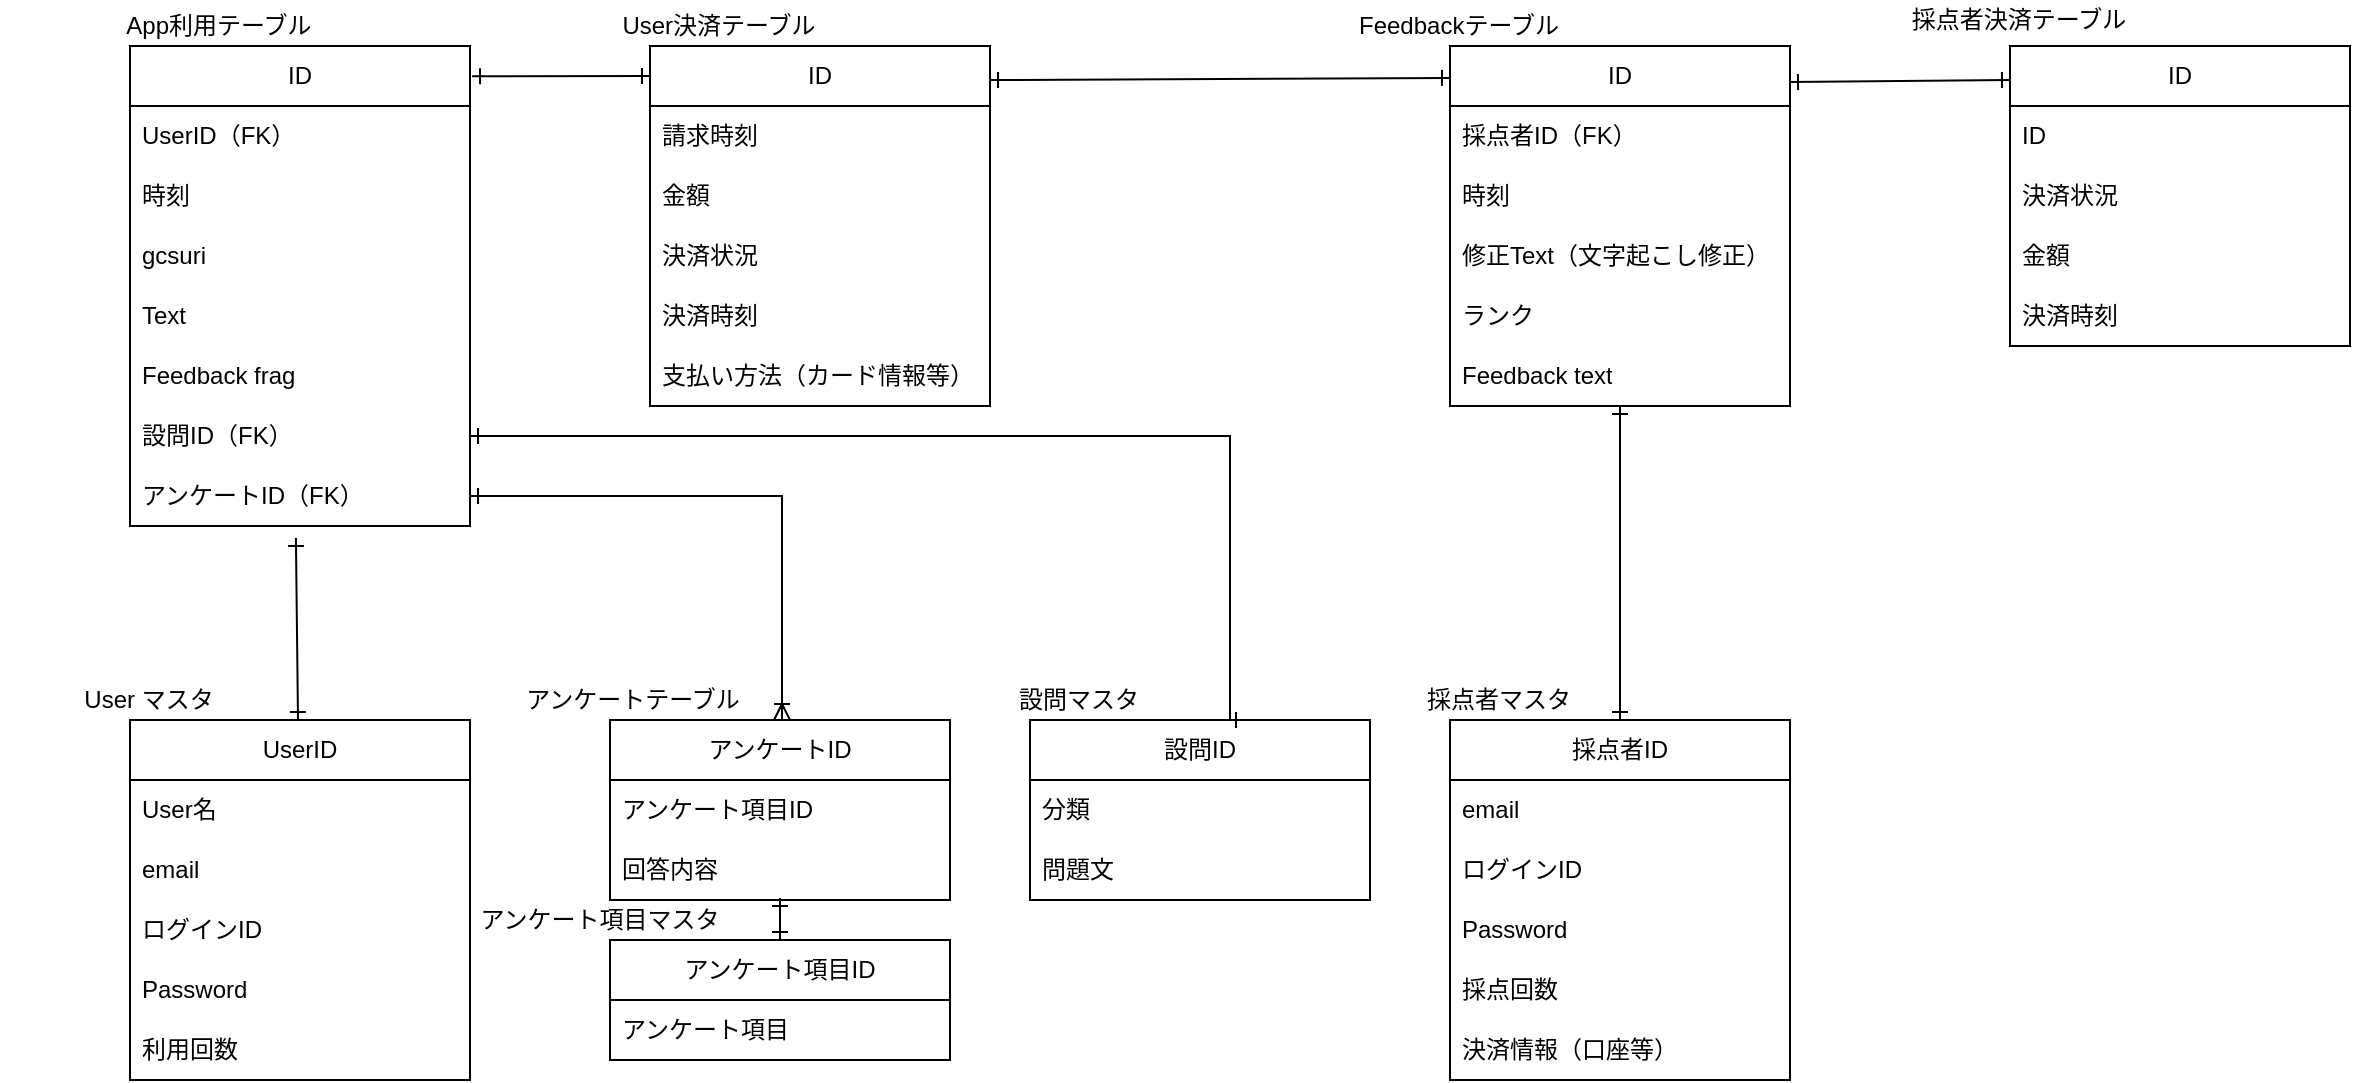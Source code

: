 <mxfile version="21.3.5" type="github">
  <diagram id="R2lEEEUBdFMjLlhIrx00" name="Page-1">
    <mxGraphModel dx="1625" dy="714" grid="1" gridSize="10" guides="1" tooltips="1" connect="1" arrows="1" fold="1" page="1" pageScale="1" pageWidth="850" pageHeight="1100" math="0" shadow="0" extFonts="Permanent Marker^https://fonts.googleapis.com/css?family=Permanent+Marker">
      <root>
        <mxCell id="0" />
        <mxCell id="1" parent="0" />
        <mxCell id="HUpHQ43C0Kg3qeBBqf7o-21" value="ID" style="swimlane;fontStyle=0;childLayout=stackLayout;horizontal=1;startSize=30;horizontalStack=0;resizeParent=1;resizeParentMax=0;resizeLast=0;collapsible=1;marginBottom=0;whiteSpace=wrap;html=1;" vertex="1" parent="1">
          <mxGeometry x="120" y="73" width="170" height="240" as="geometry">
            <mxRectangle x="380" y="500" width="60" height="30" as="alternateBounds" />
          </mxGeometry>
        </mxCell>
        <mxCell id="HUpHQ43C0Kg3qeBBqf7o-125" value="UserID（FK）" style="text;strokeColor=none;fillColor=none;align=left;verticalAlign=middle;spacingLeft=4;spacingRight=4;overflow=hidden;points=[[0,0.5],[1,0.5]];portConstraint=eastwest;rotatable=0;whiteSpace=wrap;html=1;" vertex="1" parent="HUpHQ43C0Kg3qeBBqf7o-21">
          <mxGeometry y="30" width="170" height="30" as="geometry" />
        </mxCell>
        <mxCell id="HUpHQ43C0Kg3qeBBqf7o-23" value="時刻" style="text;strokeColor=none;fillColor=none;align=left;verticalAlign=middle;spacingLeft=4;spacingRight=4;overflow=hidden;points=[[0,0.5],[1,0.5]];portConstraint=eastwest;rotatable=0;whiteSpace=wrap;html=1;" vertex="1" parent="HUpHQ43C0Kg3qeBBqf7o-21">
          <mxGeometry y="60" width="170" height="30" as="geometry" />
        </mxCell>
        <mxCell id="HUpHQ43C0Kg3qeBBqf7o-24" value="gcsuri" style="text;strokeColor=none;fillColor=none;align=left;verticalAlign=middle;spacingLeft=4;spacingRight=4;overflow=hidden;points=[[0,0.5],[1,0.5]];portConstraint=eastwest;rotatable=0;whiteSpace=wrap;html=1;" vertex="1" parent="HUpHQ43C0Kg3qeBBqf7o-21">
          <mxGeometry y="90" width="170" height="30" as="geometry" />
        </mxCell>
        <mxCell id="HUpHQ43C0Kg3qeBBqf7o-25" value="Text" style="text;strokeColor=none;fillColor=none;align=left;verticalAlign=middle;spacingLeft=4;spacingRight=4;overflow=hidden;points=[[0,0.5],[1,0.5]];portConstraint=eastwest;rotatable=0;whiteSpace=wrap;html=1;" vertex="1" parent="HUpHQ43C0Kg3qeBBqf7o-21">
          <mxGeometry y="120" width="170" height="30" as="geometry" />
        </mxCell>
        <mxCell id="HUpHQ43C0Kg3qeBBqf7o-28" value="Feedback frag" style="text;strokeColor=none;fillColor=none;align=left;verticalAlign=middle;spacingLeft=4;spacingRight=4;overflow=hidden;points=[[0,0.5],[1,0.5]];portConstraint=eastwest;rotatable=0;whiteSpace=wrap;html=1;" vertex="1" parent="HUpHQ43C0Kg3qeBBqf7o-21">
          <mxGeometry y="150" width="170" height="30" as="geometry" />
        </mxCell>
        <mxCell id="HUpHQ43C0Kg3qeBBqf7o-58" value="設問ID（FK）" style="text;strokeColor=none;fillColor=none;align=left;verticalAlign=middle;spacingLeft=4;spacingRight=4;overflow=hidden;points=[[0,0.5],[1,0.5]];portConstraint=eastwest;rotatable=0;whiteSpace=wrap;html=1;" vertex="1" parent="HUpHQ43C0Kg3qeBBqf7o-21">
          <mxGeometry y="180" width="170" height="30" as="geometry" />
        </mxCell>
        <mxCell id="HUpHQ43C0Kg3qeBBqf7o-97" value="アンケートID（FK）" style="text;strokeColor=none;fillColor=none;align=left;verticalAlign=middle;spacingLeft=4;spacingRight=4;overflow=hidden;points=[[0,0.5],[1,0.5]];portConstraint=eastwest;rotatable=0;whiteSpace=wrap;html=1;" vertex="1" parent="HUpHQ43C0Kg3qeBBqf7o-21">
          <mxGeometry y="210" width="170" height="30" as="geometry" />
        </mxCell>
        <mxCell id="HUpHQ43C0Kg3qeBBqf7o-30" value="UserID" style="swimlane;fontStyle=0;childLayout=stackLayout;horizontal=1;startSize=30;horizontalStack=0;resizeParent=1;resizeParentMax=0;resizeLast=0;collapsible=1;marginBottom=0;whiteSpace=wrap;html=1;" vertex="1" parent="1">
          <mxGeometry x="120" y="410" width="170" height="180" as="geometry">
            <mxRectangle x="380" y="500" width="60" height="30" as="alternateBounds" />
          </mxGeometry>
        </mxCell>
        <mxCell id="HUpHQ43C0Kg3qeBBqf7o-93" value="User名" style="text;strokeColor=none;fillColor=none;align=left;verticalAlign=middle;spacingLeft=4;spacingRight=4;overflow=hidden;points=[[0,0.5],[1,0.5]];portConstraint=eastwest;rotatable=0;whiteSpace=wrap;html=1;" vertex="1" parent="HUpHQ43C0Kg3qeBBqf7o-30">
          <mxGeometry y="30" width="170" height="30" as="geometry" />
        </mxCell>
        <mxCell id="HUpHQ43C0Kg3qeBBqf7o-32" value="email" style="text;strokeColor=none;fillColor=none;align=left;verticalAlign=middle;spacingLeft=4;spacingRight=4;overflow=hidden;points=[[0,0.5],[1,0.5]];portConstraint=eastwest;rotatable=0;whiteSpace=wrap;html=1;" vertex="1" parent="HUpHQ43C0Kg3qeBBqf7o-30">
          <mxGeometry y="60" width="170" height="30" as="geometry" />
        </mxCell>
        <mxCell id="HUpHQ43C0Kg3qeBBqf7o-33" value="ログインID" style="text;strokeColor=none;fillColor=none;align=left;verticalAlign=middle;spacingLeft=4;spacingRight=4;overflow=hidden;points=[[0,0.5],[1,0.5]];portConstraint=eastwest;rotatable=0;whiteSpace=wrap;html=1;" vertex="1" parent="HUpHQ43C0Kg3qeBBqf7o-30">
          <mxGeometry y="90" width="170" height="30" as="geometry" />
        </mxCell>
        <mxCell id="HUpHQ43C0Kg3qeBBqf7o-34" value="Password" style="text;strokeColor=none;fillColor=none;align=left;verticalAlign=middle;spacingLeft=4;spacingRight=4;overflow=hidden;points=[[0,0.5],[1,0.5]];portConstraint=eastwest;rotatable=0;whiteSpace=wrap;html=1;" vertex="1" parent="HUpHQ43C0Kg3qeBBqf7o-30">
          <mxGeometry y="120" width="170" height="30" as="geometry" />
        </mxCell>
        <mxCell id="HUpHQ43C0Kg3qeBBqf7o-35" value="利用回数" style="text;strokeColor=none;fillColor=none;align=left;verticalAlign=middle;spacingLeft=4;spacingRight=4;overflow=hidden;points=[[0,0.5],[1,0.5]];portConstraint=eastwest;rotatable=0;whiteSpace=wrap;html=1;" vertex="1" parent="HUpHQ43C0Kg3qeBBqf7o-30">
          <mxGeometry y="150" width="170" height="30" as="geometry" />
        </mxCell>
        <mxCell id="HUpHQ43C0Kg3qeBBqf7o-40" value="ID" style="swimlane;fontStyle=0;childLayout=stackLayout;horizontal=1;startSize=30;horizontalStack=0;resizeParent=1;resizeParentMax=0;resizeLast=0;collapsible=1;marginBottom=0;whiteSpace=wrap;html=1;" vertex="1" parent="1">
          <mxGeometry x="380" y="73" width="170" height="180" as="geometry">
            <mxRectangle x="380" y="500" width="60" height="30" as="alternateBounds" />
          </mxGeometry>
        </mxCell>
        <mxCell id="HUpHQ43C0Kg3qeBBqf7o-95" value="請求時刻" style="text;strokeColor=none;fillColor=none;align=left;verticalAlign=middle;spacingLeft=4;spacingRight=4;overflow=hidden;points=[[0,0.5],[1,0.5]];portConstraint=eastwest;rotatable=0;whiteSpace=wrap;html=1;" vertex="1" parent="HUpHQ43C0Kg3qeBBqf7o-40">
          <mxGeometry y="30" width="170" height="30" as="geometry" />
        </mxCell>
        <mxCell id="HUpHQ43C0Kg3qeBBqf7o-43" value="金額" style="text;strokeColor=none;fillColor=none;align=left;verticalAlign=middle;spacingLeft=4;spacingRight=4;overflow=hidden;points=[[0,0.5],[1,0.5]];portConstraint=eastwest;rotatable=0;whiteSpace=wrap;html=1;" vertex="1" parent="HUpHQ43C0Kg3qeBBqf7o-40">
          <mxGeometry y="60" width="170" height="30" as="geometry" />
        </mxCell>
        <mxCell id="HUpHQ43C0Kg3qeBBqf7o-96" value="決済状況" style="text;strokeColor=none;fillColor=none;align=left;verticalAlign=middle;spacingLeft=4;spacingRight=4;overflow=hidden;points=[[0,0.5],[1,0.5]];portConstraint=eastwest;rotatable=0;whiteSpace=wrap;html=1;" vertex="1" parent="HUpHQ43C0Kg3qeBBqf7o-40">
          <mxGeometry y="90" width="170" height="30" as="geometry" />
        </mxCell>
        <mxCell id="HUpHQ43C0Kg3qeBBqf7o-42" value="決済時刻" style="text;strokeColor=none;fillColor=none;align=left;verticalAlign=middle;spacingLeft=4;spacingRight=4;overflow=hidden;points=[[0,0.5],[1,0.5]];portConstraint=eastwest;rotatable=0;whiteSpace=wrap;html=1;" vertex="1" parent="HUpHQ43C0Kg3qeBBqf7o-40">
          <mxGeometry y="120" width="170" height="30" as="geometry" />
        </mxCell>
        <mxCell id="HUpHQ43C0Kg3qeBBqf7o-44" value="支払い方法（カード情報等）" style="text;strokeColor=none;fillColor=none;align=left;verticalAlign=middle;spacingLeft=4;spacingRight=4;overflow=hidden;points=[[0,0.5],[1,0.5]];portConstraint=eastwest;rotatable=0;whiteSpace=wrap;html=1;" vertex="1" parent="HUpHQ43C0Kg3qeBBqf7o-40">
          <mxGeometry y="150" width="170" height="30" as="geometry" />
        </mxCell>
        <mxCell id="HUpHQ43C0Kg3qeBBqf7o-49" value="ID" style="swimlane;fontStyle=0;childLayout=stackLayout;horizontal=1;startSize=30;horizontalStack=0;resizeParent=1;resizeParentMax=0;resizeLast=0;collapsible=1;marginBottom=0;whiteSpace=wrap;html=1;" vertex="1" parent="1">
          <mxGeometry x="780" y="73" width="170" height="180" as="geometry">
            <mxRectangle x="380" y="500" width="60" height="30" as="alternateBounds" />
          </mxGeometry>
        </mxCell>
        <mxCell id="HUpHQ43C0Kg3qeBBqf7o-83" value="採点者ID（FK）" style="text;strokeColor=none;fillColor=none;align=left;verticalAlign=middle;spacingLeft=4;spacingRight=4;overflow=hidden;points=[[0,0.5],[1,0.5]];portConstraint=eastwest;rotatable=0;whiteSpace=wrap;html=1;" vertex="1" parent="HUpHQ43C0Kg3qeBBqf7o-49">
          <mxGeometry y="30" width="170" height="30" as="geometry" />
        </mxCell>
        <mxCell id="HUpHQ43C0Kg3qeBBqf7o-51" value="時刻" style="text;strokeColor=none;fillColor=none;align=left;verticalAlign=middle;spacingLeft=4;spacingRight=4;overflow=hidden;points=[[0,0.5],[1,0.5]];portConstraint=eastwest;rotatable=0;whiteSpace=wrap;html=1;" vertex="1" parent="HUpHQ43C0Kg3qeBBqf7o-49">
          <mxGeometry y="60" width="170" height="30" as="geometry" />
        </mxCell>
        <mxCell id="HUpHQ43C0Kg3qeBBqf7o-55" value="修正Text（文字起こし修正）" style="text;strokeColor=none;fillColor=none;align=left;verticalAlign=middle;spacingLeft=4;spacingRight=4;overflow=hidden;points=[[0,0.5],[1,0.5]];portConstraint=eastwest;rotatable=0;whiteSpace=wrap;html=1;" vertex="1" parent="HUpHQ43C0Kg3qeBBqf7o-49">
          <mxGeometry y="90" width="170" height="30" as="geometry" />
        </mxCell>
        <mxCell id="HUpHQ43C0Kg3qeBBqf7o-67" value="ランク" style="text;strokeColor=none;fillColor=none;align=left;verticalAlign=middle;spacingLeft=4;spacingRight=4;overflow=hidden;points=[[0,0.5],[1,0.5]];portConstraint=eastwest;rotatable=0;whiteSpace=wrap;html=1;" vertex="1" parent="HUpHQ43C0Kg3qeBBqf7o-49">
          <mxGeometry y="120" width="170" height="30" as="geometry" />
        </mxCell>
        <mxCell id="HUpHQ43C0Kg3qeBBqf7o-68" value="Feedback text" style="text;strokeColor=none;fillColor=none;align=left;verticalAlign=middle;spacingLeft=4;spacingRight=4;overflow=hidden;points=[[0,0.5],[1,0.5]];portConstraint=eastwest;rotatable=0;whiteSpace=wrap;html=1;" vertex="1" parent="HUpHQ43C0Kg3qeBBqf7o-49">
          <mxGeometry y="150" width="170" height="30" as="geometry" />
        </mxCell>
        <mxCell id="HUpHQ43C0Kg3qeBBqf7o-59" value="設問ID" style="swimlane;fontStyle=0;childLayout=stackLayout;horizontal=1;startSize=30;horizontalStack=0;resizeParent=1;resizeParentMax=0;resizeLast=0;collapsible=1;marginBottom=0;whiteSpace=wrap;html=1;" vertex="1" parent="1">
          <mxGeometry x="570" y="410" width="170" height="90" as="geometry">
            <mxRectangle x="380" y="500" width="60" height="30" as="alternateBounds" />
          </mxGeometry>
        </mxCell>
        <mxCell id="HUpHQ43C0Kg3qeBBqf7o-61" value="分類" style="text;strokeColor=none;fillColor=none;align=left;verticalAlign=middle;spacingLeft=4;spacingRight=4;overflow=hidden;points=[[0,0.5],[1,0.5]];portConstraint=eastwest;rotatable=0;whiteSpace=wrap;html=1;" vertex="1" parent="HUpHQ43C0Kg3qeBBqf7o-59">
          <mxGeometry y="30" width="170" height="30" as="geometry" />
        </mxCell>
        <mxCell id="HUpHQ43C0Kg3qeBBqf7o-62" value="問題文" style="text;strokeColor=none;fillColor=none;align=left;verticalAlign=middle;spacingLeft=4;spacingRight=4;overflow=hidden;points=[[0,0.5],[1,0.5]];portConstraint=eastwest;rotatable=0;whiteSpace=wrap;html=1;" vertex="1" parent="HUpHQ43C0Kg3qeBBqf7o-59">
          <mxGeometry y="60" width="170" height="30" as="geometry" />
        </mxCell>
        <mxCell id="HUpHQ43C0Kg3qeBBqf7o-78" value="ID" style="swimlane;fontStyle=0;childLayout=stackLayout;horizontal=1;startSize=30;horizontalStack=0;resizeParent=1;resizeParentMax=0;resizeLast=0;collapsible=1;marginBottom=0;whiteSpace=wrap;html=1;" vertex="1" parent="1">
          <mxGeometry x="1060" y="73" width="170" height="150" as="geometry">
            <mxRectangle x="380" y="500" width="60" height="30" as="alternateBounds" />
          </mxGeometry>
        </mxCell>
        <mxCell id="HUpHQ43C0Kg3qeBBqf7o-79" value="ID" style="text;strokeColor=none;fillColor=none;align=left;verticalAlign=middle;spacingLeft=4;spacingRight=4;overflow=hidden;points=[[0,0.5],[1,0.5]];portConstraint=eastwest;rotatable=0;whiteSpace=wrap;html=1;" vertex="1" parent="HUpHQ43C0Kg3qeBBqf7o-78">
          <mxGeometry y="30" width="170" height="30" as="geometry" />
        </mxCell>
        <mxCell id="HUpHQ43C0Kg3qeBBqf7o-80" value="決済状況" style="text;strokeColor=none;fillColor=none;align=left;verticalAlign=middle;spacingLeft=4;spacingRight=4;overflow=hidden;points=[[0,0.5],[1,0.5]];portConstraint=eastwest;rotatable=0;whiteSpace=wrap;html=1;" vertex="1" parent="HUpHQ43C0Kg3qeBBqf7o-78">
          <mxGeometry y="60" width="170" height="30" as="geometry" />
        </mxCell>
        <mxCell id="HUpHQ43C0Kg3qeBBqf7o-81" value="金額" style="text;strokeColor=none;fillColor=none;align=left;verticalAlign=middle;spacingLeft=4;spacingRight=4;overflow=hidden;points=[[0,0.5],[1,0.5]];portConstraint=eastwest;rotatable=0;whiteSpace=wrap;html=1;" vertex="1" parent="HUpHQ43C0Kg3qeBBqf7o-78">
          <mxGeometry y="90" width="170" height="30" as="geometry" />
        </mxCell>
        <mxCell id="HUpHQ43C0Kg3qeBBqf7o-111" value="決済時刻" style="text;strokeColor=none;fillColor=none;align=left;verticalAlign=middle;spacingLeft=4;spacingRight=4;overflow=hidden;points=[[0,0.5],[1,0.5]];portConstraint=eastwest;rotatable=0;whiteSpace=wrap;html=1;" vertex="1" parent="HUpHQ43C0Kg3qeBBqf7o-78">
          <mxGeometry y="120" width="170" height="30" as="geometry" />
        </mxCell>
        <mxCell id="HUpHQ43C0Kg3qeBBqf7o-84" value="採点者ID" style="swimlane;fontStyle=0;childLayout=stackLayout;horizontal=1;startSize=30;horizontalStack=0;resizeParent=1;resizeParentMax=0;resizeLast=0;collapsible=1;marginBottom=0;whiteSpace=wrap;html=1;" vertex="1" parent="1">
          <mxGeometry x="780" y="410" width="170" height="180" as="geometry">
            <mxRectangle x="380" y="500" width="60" height="30" as="alternateBounds" />
          </mxGeometry>
        </mxCell>
        <mxCell id="HUpHQ43C0Kg3qeBBqf7o-86" value="email" style="text;strokeColor=none;fillColor=none;align=left;verticalAlign=middle;spacingLeft=4;spacingRight=4;overflow=hidden;points=[[0,0.5],[1,0.5]];portConstraint=eastwest;rotatable=0;whiteSpace=wrap;html=1;" vertex="1" parent="HUpHQ43C0Kg3qeBBqf7o-84">
          <mxGeometry y="30" width="170" height="30" as="geometry" />
        </mxCell>
        <mxCell id="HUpHQ43C0Kg3qeBBqf7o-87" value="ログインID" style="text;strokeColor=none;fillColor=none;align=left;verticalAlign=middle;spacingLeft=4;spacingRight=4;overflow=hidden;points=[[0,0.5],[1,0.5]];portConstraint=eastwest;rotatable=0;whiteSpace=wrap;html=1;" vertex="1" parent="HUpHQ43C0Kg3qeBBqf7o-84">
          <mxGeometry y="60" width="170" height="30" as="geometry" />
        </mxCell>
        <mxCell id="HUpHQ43C0Kg3qeBBqf7o-88" value="Password" style="text;strokeColor=none;fillColor=none;align=left;verticalAlign=middle;spacingLeft=4;spacingRight=4;overflow=hidden;points=[[0,0.5],[1,0.5]];portConstraint=eastwest;rotatable=0;whiteSpace=wrap;html=1;" vertex="1" parent="HUpHQ43C0Kg3qeBBqf7o-84">
          <mxGeometry y="90" width="170" height="30" as="geometry" />
        </mxCell>
        <mxCell id="HUpHQ43C0Kg3qeBBqf7o-89" value="採点回数" style="text;strokeColor=none;fillColor=none;align=left;verticalAlign=middle;spacingLeft=4;spacingRight=4;overflow=hidden;points=[[0,0.5],[1,0.5]];portConstraint=eastwest;rotatable=0;whiteSpace=wrap;html=1;" vertex="1" parent="HUpHQ43C0Kg3qeBBqf7o-84">
          <mxGeometry y="120" width="170" height="30" as="geometry" />
        </mxCell>
        <mxCell id="HUpHQ43C0Kg3qeBBqf7o-90" value="決済情報（口座等）" style="text;strokeColor=none;fillColor=none;align=left;verticalAlign=middle;spacingLeft=4;spacingRight=4;overflow=hidden;points=[[0,0.5],[1,0.5]];portConstraint=eastwest;rotatable=0;whiteSpace=wrap;html=1;" vertex="1" parent="HUpHQ43C0Kg3qeBBqf7o-84">
          <mxGeometry y="150" width="170" height="30" as="geometry" />
        </mxCell>
        <mxCell id="HUpHQ43C0Kg3qeBBqf7o-98" value="アンケートID" style="swimlane;fontStyle=0;childLayout=stackLayout;horizontal=1;startSize=30;horizontalStack=0;resizeParent=1;resizeParentMax=0;resizeLast=0;collapsible=1;marginBottom=0;whiteSpace=wrap;html=1;" vertex="1" parent="1">
          <mxGeometry x="360" y="410" width="170" height="90" as="geometry">
            <mxRectangle x="380" y="500" width="60" height="30" as="alternateBounds" />
          </mxGeometry>
        </mxCell>
        <mxCell id="HUpHQ43C0Kg3qeBBqf7o-99" value="アンケート項目ID" style="text;strokeColor=none;fillColor=none;align=left;verticalAlign=middle;spacingLeft=4;spacingRight=4;overflow=hidden;points=[[0,0.5],[1,0.5]];portConstraint=eastwest;rotatable=0;whiteSpace=wrap;html=1;" vertex="1" parent="HUpHQ43C0Kg3qeBBqf7o-98">
          <mxGeometry y="30" width="170" height="30" as="geometry" />
        </mxCell>
        <mxCell id="HUpHQ43C0Kg3qeBBqf7o-100" value="回答内容" style="text;strokeColor=none;fillColor=none;align=left;verticalAlign=middle;spacingLeft=4;spacingRight=4;overflow=hidden;points=[[0,0.5],[1,0.5]];portConstraint=eastwest;rotatable=0;whiteSpace=wrap;html=1;" vertex="1" parent="HUpHQ43C0Kg3qeBBqf7o-98">
          <mxGeometry y="60" width="170" height="30" as="geometry" />
        </mxCell>
        <mxCell id="HUpHQ43C0Kg3qeBBqf7o-106" value="アンケート項目ID" style="swimlane;fontStyle=0;childLayout=stackLayout;horizontal=1;startSize=30;horizontalStack=0;resizeParent=1;resizeParentMax=0;resizeLast=0;collapsible=1;marginBottom=0;whiteSpace=wrap;html=1;" vertex="1" parent="1">
          <mxGeometry x="360" y="520" width="170" height="60" as="geometry">
            <mxRectangle x="380" y="500" width="60" height="30" as="alternateBounds" />
          </mxGeometry>
        </mxCell>
        <mxCell id="HUpHQ43C0Kg3qeBBqf7o-108" value="アンケート項目" style="text;strokeColor=none;fillColor=none;align=left;verticalAlign=middle;spacingLeft=4;spacingRight=4;overflow=hidden;points=[[0,0.5],[1,0.5]];portConstraint=eastwest;rotatable=0;whiteSpace=wrap;html=1;" vertex="1" parent="HUpHQ43C0Kg3qeBBqf7o-106">
          <mxGeometry y="30" width="170" height="30" as="geometry" />
        </mxCell>
        <mxCell id="HUpHQ43C0Kg3qeBBqf7o-119" value="" style="endArrow=ERone;html=1;rounded=0;curved=1;entryX=0.5;entryY=0;entryDx=0;entryDy=0;startArrow=ERone;startFill=0;endFill=0;exitX=0.5;exitY=0.967;exitDx=0;exitDy=0;exitPerimeter=0;" edge="1" parent="1" source="HUpHQ43C0Kg3qeBBqf7o-100" target="HUpHQ43C0Kg3qeBBqf7o-106">
          <mxGeometry width="50" height="50" relative="1" as="geometry">
            <mxPoint x="630" y="155" as="sourcePoint" />
            <mxPoint x="660" y="155" as="targetPoint" />
          </mxGeometry>
        </mxCell>
        <mxCell id="HUpHQ43C0Kg3qeBBqf7o-120" value="" style="endArrow=ERone;html=1;rounded=0;curved=1;startArrow=ERone;startFill=0;endFill=0;exitX=0.5;exitY=0;exitDx=0;exitDy=0;exitPerimeter=0;" edge="1" parent="1" source="HUpHQ43C0Kg3qeBBqf7o-84" target="HUpHQ43C0Kg3qeBBqf7o-68">
          <mxGeometry width="50" height="50" relative="1" as="geometry">
            <mxPoint x="936.256" y="410" as="sourcePoint" />
            <mxPoint x="930.95" y="313" as="targetPoint" />
          </mxGeometry>
        </mxCell>
        <mxCell id="HUpHQ43C0Kg3qeBBqf7o-124" value="App利用テーブル" style="rounded=0;whiteSpace=wrap;html=1;fillColor=none;strokeColor=none;" vertex="1" parent="1">
          <mxGeometry x="90" y="53" width="149" height="20" as="geometry" />
        </mxCell>
        <mxCell id="HUpHQ43C0Kg3qeBBqf7o-128" value="User決済テーブル" style="rounded=0;whiteSpace=wrap;html=1;fillColor=none;strokeColor=none;" vertex="1" parent="1">
          <mxGeometry x="340" y="53" width="149" height="20" as="geometry" />
        </mxCell>
        <mxCell id="HUpHQ43C0Kg3qeBBqf7o-129" value="Feedbackテーブル" style="rounded=0;whiteSpace=wrap;html=1;fillColor=none;strokeColor=none;" vertex="1" parent="1">
          <mxGeometry x="710" y="53" width="149" height="20" as="geometry" />
        </mxCell>
        <mxCell id="HUpHQ43C0Kg3qeBBqf7o-130" value="採点者決済テーブル" style="rounded=0;whiteSpace=wrap;html=1;fillColor=none;strokeColor=none;" vertex="1" parent="1">
          <mxGeometry x="990" y="50" width="149" height="20" as="geometry" />
        </mxCell>
        <mxCell id="HUpHQ43C0Kg3qeBBqf7o-131" value="採点者マスタ" style="rounded=0;whiteSpace=wrap;html=1;fillColor=none;strokeColor=none;" vertex="1" parent="1">
          <mxGeometry x="730" y="390" width="149" height="20" as="geometry" />
        </mxCell>
        <mxCell id="HUpHQ43C0Kg3qeBBqf7o-132" value="設問マスタ" style="rounded=0;whiteSpace=wrap;html=1;fillColor=none;strokeColor=none;" vertex="1" parent="1">
          <mxGeometry x="520" y="390" width="149" height="20" as="geometry" />
        </mxCell>
        <mxCell id="HUpHQ43C0Kg3qeBBqf7o-133" value="アンケートテーブル" style="rounded=0;whiteSpace=wrap;html=1;fillColor=none;strokeColor=none;" vertex="1" parent="1">
          <mxGeometry x="297" y="390" width="149" height="20" as="geometry" />
        </mxCell>
        <mxCell id="HUpHQ43C0Kg3qeBBqf7o-134" value="User マスタ" style="rounded=0;whiteSpace=wrap;html=1;fillColor=none;strokeColor=none;" vertex="1" parent="1">
          <mxGeometry x="55" y="390" width="149" height="20" as="geometry" />
        </mxCell>
        <mxCell id="HUpHQ43C0Kg3qeBBqf7o-135" value="アンケート項目マスタ" style="rounded=0;whiteSpace=wrap;html=1;fillColor=none;strokeColor=none;" vertex="1" parent="1">
          <mxGeometry x="290" y="500" width="130" height="20" as="geometry" />
        </mxCell>
        <mxCell id="HUpHQ43C0Kg3qeBBqf7o-136" value="" style="endArrow=ERone;html=1;rounded=0;curved=1;startArrow=ERone;startFill=0;endFill=0;exitX=1;exitY=1;exitDx=0;exitDy=0;entryX=0.488;entryY=1.2;entryDx=0;entryDy=0;entryPerimeter=0;" edge="1" parent="1" source="HUpHQ43C0Kg3qeBBqf7o-134" target="HUpHQ43C0Kg3qeBBqf7o-97">
          <mxGeometry width="50" height="50" relative="1" as="geometry">
            <mxPoint x="204.5" y="410" as="sourcePoint" />
            <mxPoint x="204.5" y="253" as="targetPoint" />
          </mxGeometry>
        </mxCell>
        <mxCell id="HUpHQ43C0Kg3qeBBqf7o-137" value="" style="endArrow=ERone;html=1;rounded=0;startArrow=ERoneToMany;startFill=0;endFill=0;exitX=1;exitY=1;exitDx=0;exitDy=0;entryX=1;entryY=0.5;entryDx=0;entryDy=0;edgeStyle=elbowEdgeStyle;" edge="1" parent="1" source="HUpHQ43C0Kg3qeBBqf7o-133" target="HUpHQ43C0Kg3qeBBqf7o-97">
          <mxGeometry width="50" height="50" relative="1" as="geometry">
            <mxPoint x="291" y="351" as="sourcePoint" />
            <mxPoint x="290" y="260" as="targetPoint" />
            <Array as="points">
              <mxPoint x="446" y="350" />
            </Array>
          </mxGeometry>
        </mxCell>
        <mxCell id="HUpHQ43C0Kg3qeBBqf7o-139" value="" style="endArrow=ERone;html=1;rounded=0;startArrow=ERone;startFill=0;endFill=0;exitX=1;exitY=1;exitDx=0;exitDy=0;entryX=1;entryY=0.5;entryDx=0;entryDy=0;edgeStyle=elbowEdgeStyle;" edge="1" parent="1" source="HUpHQ43C0Kg3qeBBqf7o-132" target="HUpHQ43C0Kg3qeBBqf7o-58">
          <mxGeometry width="50" height="50" relative="1" as="geometry">
            <mxPoint x="214" y="420" as="sourcePoint" />
            <mxPoint x="213" y="329" as="targetPoint" />
            <Array as="points">
              <mxPoint x="670" y="320" />
            </Array>
          </mxGeometry>
        </mxCell>
        <mxCell id="HUpHQ43C0Kg3qeBBqf7o-140" value="" style="endArrow=ERone;html=1;rounded=0;curved=1;startArrow=ERone;startFill=0;endFill=0;exitX=0;exitY=0.083;exitDx=0;exitDy=0;exitPerimeter=0;entryX=1.006;entryY=0.063;entryDx=0;entryDy=0;entryPerimeter=0;" edge="1" parent="1" source="HUpHQ43C0Kg3qeBBqf7o-40" target="HUpHQ43C0Kg3qeBBqf7o-21">
          <mxGeometry width="50" height="50" relative="1" as="geometry">
            <mxPoint x="331" y="223" as="sourcePoint" />
            <mxPoint x="293" y="86" as="targetPoint" />
          </mxGeometry>
        </mxCell>
        <mxCell id="HUpHQ43C0Kg3qeBBqf7o-141" value="" style="endArrow=ERone;html=1;rounded=0;curved=1;startArrow=ERone;startFill=0;endFill=0;exitX=0;exitY=0.089;exitDx=0;exitDy=0;exitPerimeter=0;" edge="1" parent="1" source="HUpHQ43C0Kg3qeBBqf7o-49">
          <mxGeometry width="50" height="50" relative="1" as="geometry">
            <mxPoint x="770" y="100" as="sourcePoint" />
            <mxPoint x="550" y="90" as="targetPoint" />
          </mxGeometry>
        </mxCell>
        <mxCell id="HUpHQ43C0Kg3qeBBqf7o-142" value="" style="endArrow=ERone;html=1;rounded=0;curved=1;startArrow=ERone;startFill=0;endFill=0;exitX=0;exitY=0.089;exitDx=0;exitDy=0;exitPerimeter=0;" edge="1" parent="1">
          <mxGeometry width="50" height="50" relative="1" as="geometry">
            <mxPoint x="1060" y="90" as="sourcePoint" />
            <mxPoint x="950" y="91" as="targetPoint" />
          </mxGeometry>
        </mxCell>
      </root>
    </mxGraphModel>
  </diagram>
</mxfile>
